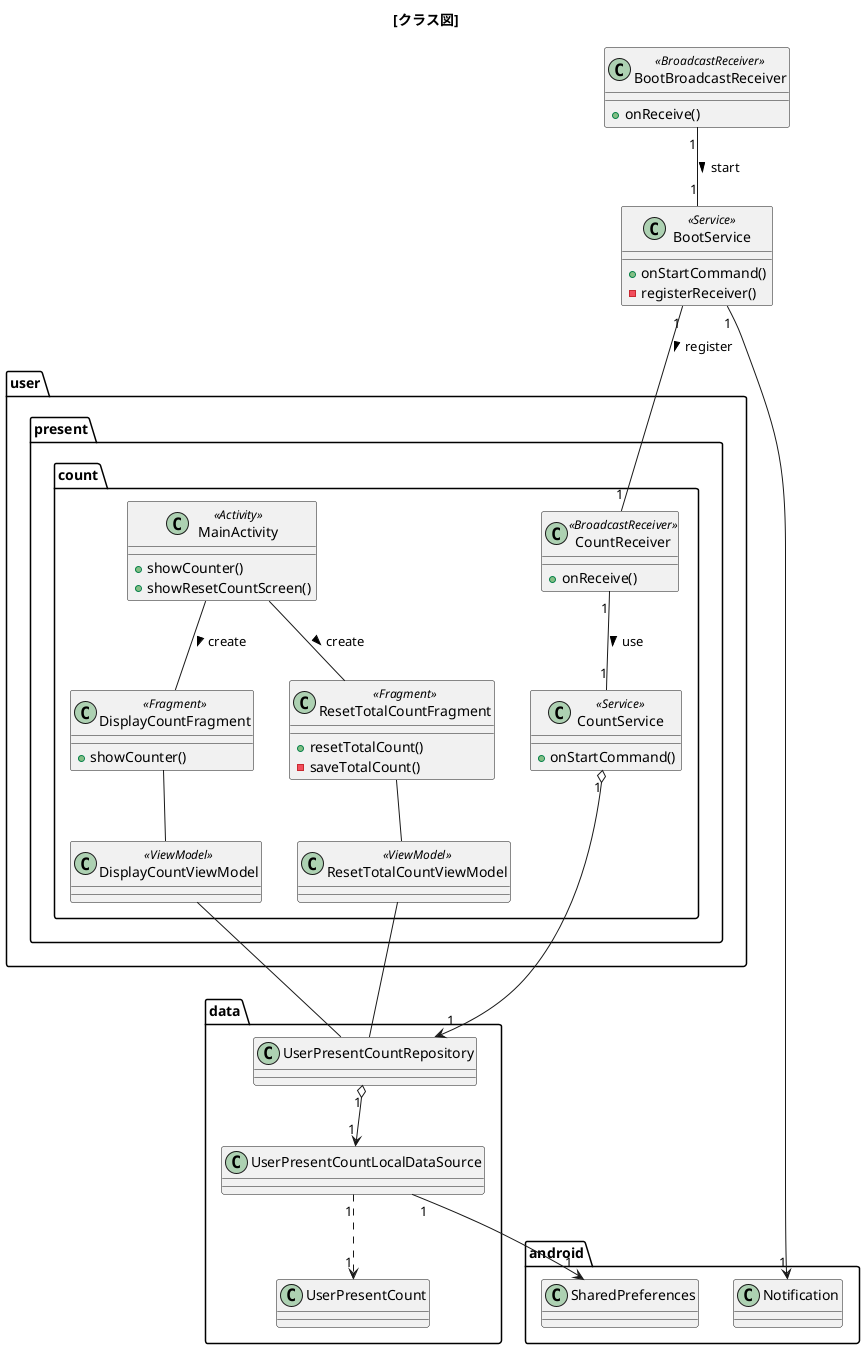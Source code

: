 @startuml

title [クラス図]

' === 定義 ===
package android {
    class SharedPreferences
    class Notification
}

class BootBroadcastReceiver <<BroadcastReceiver>> {
    + onReceive()
}
class BootService <<Service>> {
    + onStartCommand()
    - registerReceiver()
}

package user.present.count {
    class CountReceiver <<BroadcastReceiver>> {
        + onReceive()
    }

    class CountService <<Service>> {
        + onStartCommand()
    }

    class MainActivity <<Activity>> {
        + showCounter()
        + showResetCountScreen()
    }

    class DisplayCountFragment <<Fragment>> {
        + showCounter()
    }

    class DisplayCountViewModel <<ViewModel>> {
    }

    class ResetTotalCountFragment <<Fragment>> {
        + resetTotalCount()
        - saveTotalCount()
    }

    class ResetTotalCountViewModel <<ViewModel>> {

    }
}

package data {
    class UserPresentCountRepository
    class UserPresentCountLocalDataSource
    class UserPresentCount
}

' === 関係 ===
BootBroadcastReceiver "1" -- "1" BootService : start >
BootService "1" -- "1" CountReceiver : register >
BootService "1" --> "1" Notification

CountReceiver "1" -- "1" CountService : use >
CountService "1" o--> "1" UserPresentCountRepository
UserPresentCountRepository "1" o--> "1" UserPresentCountLocalDataSource
UserPresentCountLocalDataSource "1" ..> "1" UserPresentCount
UserPresentCountLocalDataSource "1" --> "1" SharedPreferences

MainActivity -- DisplayCountFragment : create >
MainActivity -- ResetTotalCountFragment : create >
DisplayCountFragment -- DisplayCountViewModel
ResetTotalCountFragment -- ResetTotalCountViewModel
DisplayCountViewModel -- UserPresentCountRepository
ResetTotalCountViewModel -- UserPresentCountRepository

@enduml